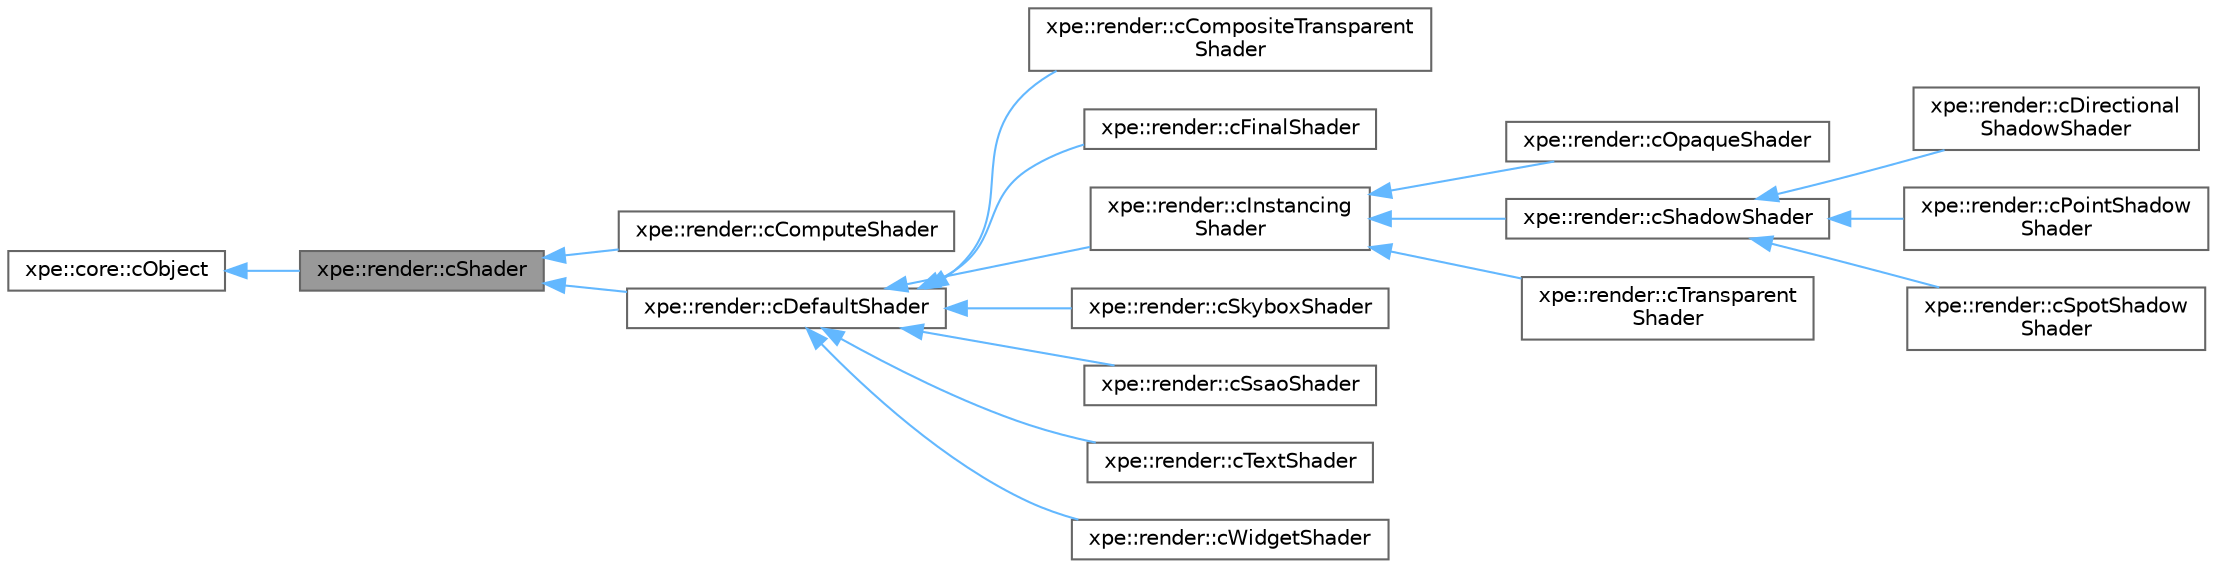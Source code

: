 digraph "xpe::render::cShader"
{
 // LATEX_PDF_SIZE
  bgcolor="transparent";
  edge [fontname=Helvetica,fontsize=10,labelfontname=Helvetica,labelfontsize=10];
  node [fontname=Helvetica,fontsize=10,shape=box,height=0.2,width=0.4];
  rankdir="LR";
  Node1 [id="Node000001",label="xpe::render::cShader",height=0.2,width=0.4,color="gray40", fillcolor="grey60", style="filled", fontcolor="black",tooltip=" "];
  Node2 -> Node1 [id="edge17_Node000001_Node000002",dir="back",color="steelblue1",style="solid",tooltip=" "];
  Node2 [id="Node000002",label="xpe::core::cObject",height=0.2,width=0.4,color="gray40", fillcolor="white", style="filled",URL="$classxpe_1_1core_1_1c_object.html",tooltip=" "];
  Node1 -> Node3 [id="edge18_Node000001_Node000003",dir="back",color="steelblue1",style="solid",tooltip=" "];
  Node3 [id="Node000003",label="xpe::render::cComputeShader",height=0.2,width=0.4,color="gray40", fillcolor="white", style="filled",URL="$classxpe_1_1render_1_1c_compute_shader.html",tooltip=" "];
  Node1 -> Node4 [id="edge19_Node000001_Node000004",dir="back",color="steelblue1",style="solid",tooltip=" "];
  Node4 [id="Node000004",label="xpe::render::cDefaultShader",height=0.2,width=0.4,color="gray40", fillcolor="white", style="filled",URL="$classxpe_1_1render_1_1c_default_shader.html",tooltip=" "];
  Node4 -> Node5 [id="edge20_Node000004_Node000005",dir="back",color="steelblue1",style="solid",tooltip=" "];
  Node5 [id="Node000005",label="xpe::render::cCompositeTransparent\lShader",height=0.2,width=0.4,color="gray40", fillcolor="white", style="filled",URL="$classxpe_1_1render_1_1c_composite_transparent_shader.html",tooltip=" "];
  Node4 -> Node6 [id="edge21_Node000004_Node000006",dir="back",color="steelblue1",style="solid",tooltip=" "];
  Node6 [id="Node000006",label="xpe::render::cFinalShader",height=0.2,width=0.4,color="gray40", fillcolor="white", style="filled",URL="$classxpe_1_1render_1_1c_final_shader.html",tooltip=" "];
  Node4 -> Node7 [id="edge22_Node000004_Node000007",dir="back",color="steelblue1",style="solid",tooltip=" "];
  Node7 [id="Node000007",label="xpe::render::cInstancing\lShader",height=0.2,width=0.4,color="gray40", fillcolor="white", style="filled",URL="$classxpe_1_1render_1_1c_instancing_shader.html",tooltip=" "];
  Node7 -> Node8 [id="edge23_Node000007_Node000008",dir="back",color="steelblue1",style="solid",tooltip=" "];
  Node8 [id="Node000008",label="xpe::render::cOpaqueShader",height=0.2,width=0.4,color="gray40", fillcolor="white", style="filled",URL="$classxpe_1_1render_1_1c_opaque_shader.html",tooltip=" "];
  Node7 -> Node9 [id="edge24_Node000007_Node000009",dir="back",color="steelblue1",style="solid",tooltip=" "];
  Node9 [id="Node000009",label="xpe::render::cShadowShader",height=0.2,width=0.4,color="gray40", fillcolor="white", style="filled",URL="$classxpe_1_1render_1_1c_shadow_shader.html",tooltip=" "];
  Node9 -> Node10 [id="edge25_Node000009_Node000010",dir="back",color="steelblue1",style="solid",tooltip=" "];
  Node10 [id="Node000010",label="xpe::render::cDirectional\lShadowShader",height=0.2,width=0.4,color="gray40", fillcolor="white", style="filled",URL="$classxpe_1_1render_1_1c_directional_shadow_shader.html",tooltip=" "];
  Node9 -> Node11 [id="edge26_Node000009_Node000011",dir="back",color="steelblue1",style="solid",tooltip=" "];
  Node11 [id="Node000011",label="xpe::render::cPointShadow\lShader",height=0.2,width=0.4,color="gray40", fillcolor="white", style="filled",URL="$classxpe_1_1render_1_1c_point_shadow_shader.html",tooltip=" "];
  Node9 -> Node12 [id="edge27_Node000009_Node000012",dir="back",color="steelblue1",style="solid",tooltip=" "];
  Node12 [id="Node000012",label="xpe::render::cSpotShadow\lShader",height=0.2,width=0.4,color="gray40", fillcolor="white", style="filled",URL="$classxpe_1_1render_1_1c_spot_shadow_shader.html",tooltip=" "];
  Node7 -> Node13 [id="edge28_Node000007_Node000013",dir="back",color="steelblue1",style="solid",tooltip=" "];
  Node13 [id="Node000013",label="xpe::render::cTransparent\lShader",height=0.2,width=0.4,color="gray40", fillcolor="white", style="filled",URL="$classxpe_1_1render_1_1c_transparent_shader.html",tooltip=" "];
  Node4 -> Node14 [id="edge29_Node000004_Node000014",dir="back",color="steelblue1",style="solid",tooltip=" "];
  Node14 [id="Node000014",label="xpe::render::cSkyboxShader",height=0.2,width=0.4,color="gray40", fillcolor="white", style="filled",URL="$classxpe_1_1render_1_1c_skybox_shader.html",tooltip=" "];
  Node4 -> Node15 [id="edge30_Node000004_Node000015",dir="back",color="steelblue1",style="solid",tooltip=" "];
  Node15 [id="Node000015",label="xpe::render::cSsaoShader",height=0.2,width=0.4,color="gray40", fillcolor="white", style="filled",URL="$classxpe_1_1render_1_1c_ssao_shader.html",tooltip=" "];
  Node4 -> Node16 [id="edge31_Node000004_Node000016",dir="back",color="steelblue1",style="solid",tooltip=" "];
  Node16 [id="Node000016",label="xpe::render::cTextShader",height=0.2,width=0.4,color="gray40", fillcolor="white", style="filled",URL="$classxpe_1_1render_1_1c_text_shader.html",tooltip=" "];
  Node4 -> Node17 [id="edge32_Node000004_Node000017",dir="back",color="steelblue1",style="solid",tooltip=" "];
  Node17 [id="Node000017",label="xpe::render::cWidgetShader",height=0.2,width=0.4,color="gray40", fillcolor="white", style="filled",URL="$classxpe_1_1render_1_1c_widget_shader.html",tooltip=" "];
}
